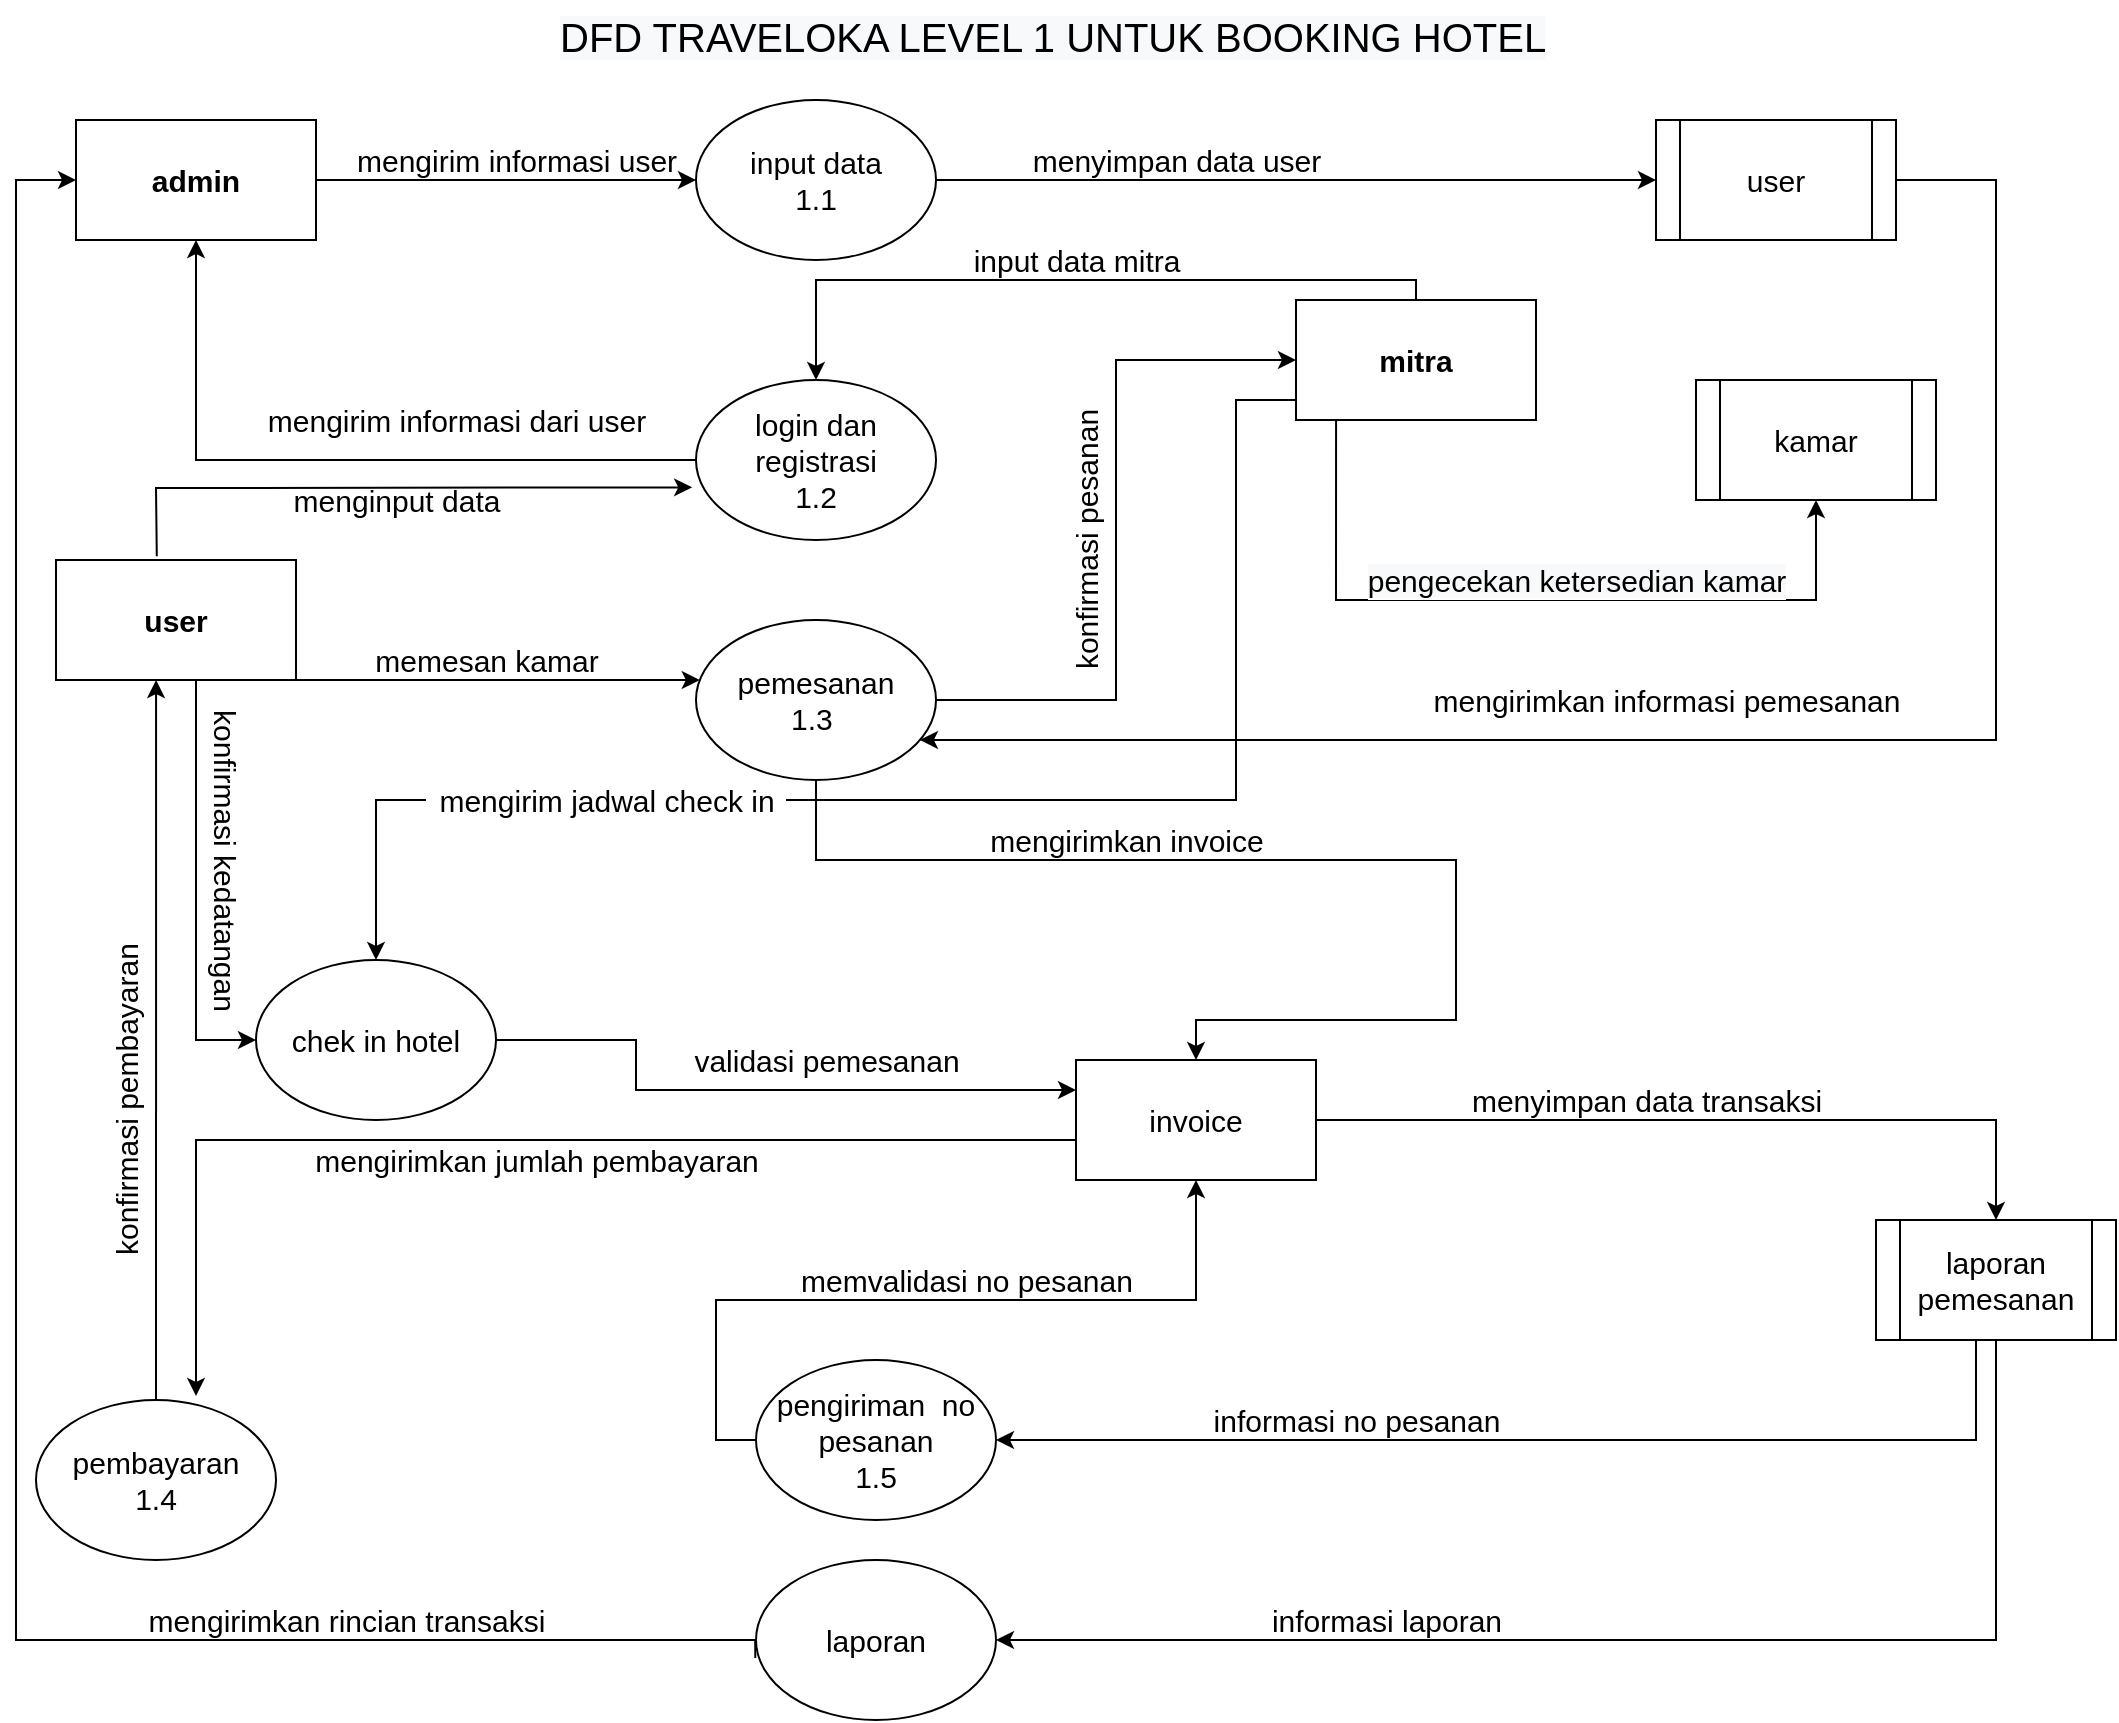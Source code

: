 <mxfile version="15.8.6" type="github">
  <diagram id="TGFESnS5RGEhAnpYxUHH" name="Page-1">
    <mxGraphModel dx="1240" dy="709" grid="1" gridSize="10" guides="1" tooltips="1" connect="1" arrows="1" fold="1" page="1" pageScale="1" pageWidth="850" pageHeight="1100" math="0" shadow="0">
      <root>
        <mxCell id="0" />
        <mxCell id="1" parent="0" />
        <mxCell id="e_3G5YcdyQdavyGvEVFT-12" style="edgeStyle=orthogonalEdgeStyle;rounded=0;orthogonalLoop=1;jettySize=auto;html=1;fontSize=15;" edge="1" parent="1" source="e_3G5YcdyQdavyGvEVFT-1" target="e_3G5YcdyQdavyGvEVFT-6">
          <mxGeometry relative="1" as="geometry">
            <mxPoint x="370" y="190" as="targetPoint" />
          </mxGeometry>
        </mxCell>
        <mxCell id="e_3G5YcdyQdavyGvEVFT-1" value="&lt;font style=&quot;font-size: 15px&quot;&gt;&lt;b&gt;admin&lt;/b&gt;&lt;/font&gt;" style="rounded=0;whiteSpace=wrap;html=1;" vertex="1" parent="1">
          <mxGeometry x="70" y="160" width="120" height="60" as="geometry" />
        </mxCell>
        <mxCell id="e_3G5YcdyQdavyGvEVFT-47" style="edgeStyle=orthogonalEdgeStyle;rounded=0;orthogonalLoop=1;jettySize=auto;html=1;fontSize=15;exitX=1;exitY=0.5;exitDx=0;exitDy=0;" edge="1" parent="1" source="e_3G5YcdyQdavyGvEVFT-2" target="e_3G5YcdyQdavyGvEVFT-8">
          <mxGeometry relative="1" as="geometry">
            <Array as="points">
              <mxPoint x="180" y="440" />
            </Array>
          </mxGeometry>
        </mxCell>
        <mxCell id="e_3G5YcdyQdavyGvEVFT-68" style="edgeStyle=orthogonalEdgeStyle;rounded=0;orthogonalLoop=1;jettySize=auto;html=1;entryX=0;entryY=0.5;entryDx=0;entryDy=0;fontSize=15;" edge="1" parent="1" source="e_3G5YcdyQdavyGvEVFT-2" target="e_3G5YcdyQdavyGvEVFT-66">
          <mxGeometry relative="1" as="geometry">
            <Array as="points">
              <mxPoint x="130" y="620" />
            </Array>
          </mxGeometry>
        </mxCell>
        <mxCell id="e_3G5YcdyQdavyGvEVFT-2" value="&lt;font style=&quot;font-size: 15px&quot;&gt;&lt;b&gt;user&lt;/b&gt;&lt;/font&gt;" style="rounded=0;whiteSpace=wrap;html=1;" vertex="1" parent="1">
          <mxGeometry x="60" y="380" width="120" height="60" as="geometry" />
        </mxCell>
        <mxCell id="e_3G5YcdyQdavyGvEVFT-48" style="edgeStyle=orthogonalEdgeStyle;rounded=0;orthogonalLoop=1;jettySize=auto;html=1;fontSize=15;exitX=0.583;exitY=0;exitDx=0;exitDy=0;exitPerimeter=0;entryX=0.5;entryY=0;entryDx=0;entryDy=0;" edge="1" parent="1" source="e_3G5YcdyQdavyGvEVFT-3" target="e_3G5YcdyQdavyGvEVFT-7">
          <mxGeometry relative="1" as="geometry">
            <mxPoint x="450" y="250" as="targetPoint" />
            <Array as="points">
              <mxPoint x="740" y="240" />
              <mxPoint x="440" y="240" />
            </Array>
          </mxGeometry>
        </mxCell>
        <mxCell id="e_3G5YcdyQdavyGvEVFT-69" style="edgeStyle=orthogonalEdgeStyle;rounded=0;orthogonalLoop=1;jettySize=auto;html=1;fontSize=15;startArrow=none;" edge="1" parent="1" source="e_3G5YcdyQdavyGvEVFT-88" target="e_3G5YcdyQdavyGvEVFT-66">
          <mxGeometry relative="1" as="geometry">
            <Array as="points">
              <mxPoint x="220" y="500" />
            </Array>
          </mxGeometry>
        </mxCell>
        <mxCell id="e_3G5YcdyQdavyGvEVFT-3" value="&lt;font style=&quot;font-size: 15px&quot;&gt;&lt;b&gt;mitra&lt;/b&gt;&lt;/font&gt;" style="rounded=0;whiteSpace=wrap;html=1;" vertex="1" parent="1">
          <mxGeometry x="680" y="250" width="120" height="60" as="geometry" />
        </mxCell>
        <mxCell id="e_3G5YcdyQdavyGvEVFT-4" value="&lt;span style=&quot;color: rgb(0 , 0 , 0) ; font-family: &amp;#34;helvetica&amp;#34; ; font-size: 20px ; font-style: normal ; font-weight: 400 ; letter-spacing: normal ; text-align: center ; text-indent: 0px ; text-transform: none ; word-spacing: 0px ; background-color: rgb(248 , 249 , 250) ; display: inline ; float: none&quot;&gt;DFD TRAVELOKA LEVEL 1 UNTUK BOOKING HOTEL&lt;/span&gt;" style="text;whiteSpace=wrap;html=1;fontSize=15;" vertex="1" parent="1">
          <mxGeometry x="310" y="100" width="510" height="30" as="geometry" />
        </mxCell>
        <mxCell id="e_3G5YcdyQdavyGvEVFT-19" style="edgeStyle=orthogonalEdgeStyle;rounded=0;orthogonalLoop=1;jettySize=auto;html=1;fontSize=15;" edge="1" parent="1" source="e_3G5YcdyQdavyGvEVFT-6" target="e_3G5YcdyQdavyGvEVFT-13">
          <mxGeometry relative="1" as="geometry" />
        </mxCell>
        <mxCell id="e_3G5YcdyQdavyGvEVFT-6" value="input data&lt;br&gt;1.1" style="ellipse;whiteSpace=wrap;html=1;fontSize=15;" vertex="1" parent="1">
          <mxGeometry x="380" y="150" width="120" height="80" as="geometry" />
        </mxCell>
        <mxCell id="e_3G5YcdyQdavyGvEVFT-49" style="edgeStyle=orthogonalEdgeStyle;rounded=0;orthogonalLoop=1;jettySize=auto;html=1;exitX=0;exitY=0.5;exitDx=0;exitDy=0;entryX=0.5;entryY=1;entryDx=0;entryDy=0;fontSize=15;" edge="1" parent="1" source="e_3G5YcdyQdavyGvEVFT-7" target="e_3G5YcdyQdavyGvEVFT-1">
          <mxGeometry relative="1" as="geometry" />
        </mxCell>
        <mxCell id="e_3G5YcdyQdavyGvEVFT-7" value="login dan registrasi&lt;br&gt;1.2" style="ellipse;whiteSpace=wrap;html=1;fontSize=15;" vertex="1" parent="1">
          <mxGeometry x="380" y="290" width="120" height="80" as="geometry" />
        </mxCell>
        <mxCell id="e_3G5YcdyQdavyGvEVFT-51" style="edgeStyle=orthogonalEdgeStyle;rounded=0;orthogonalLoop=1;jettySize=auto;html=1;entryX=0;entryY=0.5;entryDx=0;entryDy=0;fontSize=15;" edge="1" parent="1" source="e_3G5YcdyQdavyGvEVFT-8" target="e_3G5YcdyQdavyGvEVFT-3">
          <mxGeometry relative="1" as="geometry">
            <Array as="points">
              <mxPoint x="590" y="450" />
              <mxPoint x="590" y="280" />
            </Array>
          </mxGeometry>
        </mxCell>
        <mxCell id="e_3G5YcdyQdavyGvEVFT-58" style="edgeStyle=orthogonalEdgeStyle;rounded=0;orthogonalLoop=1;jettySize=auto;html=1;fontSize=15;entryX=0.5;entryY=0;entryDx=0;entryDy=0;" edge="1" parent="1" source="e_3G5YcdyQdavyGvEVFT-8" target="e_3G5YcdyQdavyGvEVFT-24">
          <mxGeometry relative="1" as="geometry">
            <mxPoint x="440" y="560" as="targetPoint" />
            <Array as="points">
              <mxPoint x="440" y="530" />
              <mxPoint x="760" y="530" />
              <mxPoint x="760" y="610" />
              <mxPoint x="630" y="610" />
            </Array>
          </mxGeometry>
        </mxCell>
        <mxCell id="e_3G5YcdyQdavyGvEVFT-8" value="pemesanan&lt;br&gt;1.3&amp;nbsp;" style="ellipse;whiteSpace=wrap;html=1;fontSize=15;" vertex="1" parent="1">
          <mxGeometry x="380" y="410" width="120" height="80" as="geometry" />
        </mxCell>
        <mxCell id="e_3G5YcdyQdavyGvEVFT-83" style="edgeStyle=orthogonalEdgeStyle;rounded=0;orthogonalLoop=1;jettySize=auto;html=1;entryX=0.417;entryY=1;entryDx=0;entryDy=0;entryPerimeter=0;fontSize=15;" edge="1" parent="1" source="e_3G5YcdyQdavyGvEVFT-9" target="e_3G5YcdyQdavyGvEVFT-2">
          <mxGeometry relative="1" as="geometry" />
        </mxCell>
        <mxCell id="e_3G5YcdyQdavyGvEVFT-9" value="pembayaran&lt;br&gt;1.4" style="ellipse;whiteSpace=wrap;html=1;fontSize=15;" vertex="1" parent="1">
          <mxGeometry x="50" y="800" width="120" height="80" as="geometry" />
        </mxCell>
        <mxCell id="e_3G5YcdyQdavyGvEVFT-55" style="edgeStyle=orthogonalEdgeStyle;rounded=0;orthogonalLoop=1;jettySize=auto;html=1;fontSize=15;exitX=0;exitY=0.5;exitDx=0;exitDy=0;entryX=0.5;entryY=1;entryDx=0;entryDy=0;" edge="1" parent="1" source="e_3G5YcdyQdavyGvEVFT-10" target="e_3G5YcdyQdavyGvEVFT-24">
          <mxGeometry relative="1" as="geometry">
            <mxPoint x="520" y="750" as="targetPoint" />
            <Array as="points">
              <mxPoint x="390" y="820" />
              <mxPoint x="390" y="750" />
              <mxPoint x="630" y="750" />
            </Array>
          </mxGeometry>
        </mxCell>
        <mxCell id="e_3G5YcdyQdavyGvEVFT-10" value="pengiriman&amp;nbsp; no pesanan&lt;br&gt;1.5" style="ellipse;whiteSpace=wrap;html=1;fontSize=15;" vertex="1" parent="1">
          <mxGeometry x="410" y="780" width="120" height="80" as="geometry" />
        </mxCell>
        <mxCell id="e_3G5YcdyQdavyGvEVFT-31" style="edgeStyle=orthogonalEdgeStyle;rounded=0;orthogonalLoop=1;jettySize=auto;html=1;entryX=0;entryY=0.5;entryDx=0;entryDy=0;fontSize=15;exitX=-0.003;exitY=0.612;exitDx=0;exitDy=0;exitPerimeter=0;" edge="1" parent="1" source="e_3G5YcdyQdavyGvEVFT-11" target="e_3G5YcdyQdavyGvEVFT-1">
          <mxGeometry relative="1" as="geometry">
            <Array as="points">
              <mxPoint x="410" y="920" />
              <mxPoint x="40" y="920" />
              <mxPoint x="40" y="190" />
            </Array>
          </mxGeometry>
        </mxCell>
        <mxCell id="e_3G5YcdyQdavyGvEVFT-11" value="laporan" style="ellipse;whiteSpace=wrap;html=1;fontSize=15;" vertex="1" parent="1">
          <mxGeometry x="410" y="880" width="120" height="80" as="geometry" />
        </mxCell>
        <mxCell id="e_3G5YcdyQdavyGvEVFT-45" style="edgeStyle=orthogonalEdgeStyle;rounded=0;orthogonalLoop=1;jettySize=auto;html=1;fontSize=15;exitX=1;exitY=0.5;exitDx=0;exitDy=0;" edge="1" parent="1" source="e_3G5YcdyQdavyGvEVFT-13" target="e_3G5YcdyQdavyGvEVFT-8">
          <mxGeometry relative="1" as="geometry">
            <Array as="points">
              <mxPoint x="1030" y="190" />
              <mxPoint x="1030" y="470" />
            </Array>
          </mxGeometry>
        </mxCell>
        <mxCell id="e_3G5YcdyQdavyGvEVFT-13" value="user" style="shape=process;whiteSpace=wrap;html=1;backgroundOutline=1;fontSize=15;" vertex="1" parent="1">
          <mxGeometry x="860" y="160" width="120" height="60" as="geometry" />
        </mxCell>
        <mxCell id="e_3G5YcdyQdavyGvEVFT-57" style="edgeStyle=orthogonalEdgeStyle;rounded=0;orthogonalLoop=1;jettySize=auto;html=1;entryX=0.5;entryY=0;entryDx=0;entryDy=0;fontSize=15;" edge="1" parent="1" source="e_3G5YcdyQdavyGvEVFT-24" target="e_3G5YcdyQdavyGvEVFT-35">
          <mxGeometry relative="1" as="geometry" />
        </mxCell>
        <mxCell id="e_3G5YcdyQdavyGvEVFT-82" style="edgeStyle=orthogonalEdgeStyle;rounded=0;orthogonalLoop=1;jettySize=auto;html=1;exitX=0;exitY=0.75;exitDx=0;exitDy=0;fontSize=15;" edge="1" parent="1" source="e_3G5YcdyQdavyGvEVFT-24">
          <mxGeometry relative="1" as="geometry">
            <mxPoint x="130" y="798" as="targetPoint" />
            <Array as="points">
              <mxPoint x="570" y="670" />
              <mxPoint x="130" y="670" />
              <mxPoint x="130" y="798" />
            </Array>
          </mxGeometry>
        </mxCell>
        <mxCell id="e_3G5YcdyQdavyGvEVFT-24" value="invoice" style="rounded=0;whiteSpace=wrap;html=1;fontSize=15;" vertex="1" parent="1">
          <mxGeometry x="570" y="630" width="120" height="60" as="geometry" />
        </mxCell>
        <mxCell id="e_3G5YcdyQdavyGvEVFT-38" style="edgeStyle=orthogonalEdgeStyle;rounded=0;orthogonalLoop=1;jettySize=auto;html=1;entryX=1;entryY=0.5;entryDx=0;entryDy=0;fontSize=15;exitX=0.5;exitY=1;exitDx=0;exitDy=0;" edge="1" parent="1" source="e_3G5YcdyQdavyGvEVFT-35" target="e_3G5YcdyQdavyGvEVFT-11">
          <mxGeometry relative="1" as="geometry" />
        </mxCell>
        <mxCell id="e_3G5YcdyQdavyGvEVFT-63" value="" style="edgeStyle=orthogonalEdgeStyle;rounded=0;orthogonalLoop=1;jettySize=auto;html=1;fontSize=15;" edge="1" parent="1" source="e_3G5YcdyQdavyGvEVFT-35" target="e_3G5YcdyQdavyGvEVFT-10">
          <mxGeometry relative="1" as="geometry">
            <mxPoint x="600" y="750.0" as="targetPoint" />
            <Array as="points">
              <mxPoint x="1020" y="820" />
            </Array>
          </mxGeometry>
        </mxCell>
        <mxCell id="e_3G5YcdyQdavyGvEVFT-35" value="laporan pemesanan" style="shape=process;whiteSpace=wrap;html=1;backgroundOutline=1;fontSize=15;" vertex="1" parent="1">
          <mxGeometry x="970" y="710" width="120" height="60" as="geometry" />
        </mxCell>
        <mxCell id="e_3G5YcdyQdavyGvEVFT-14" value="kamar" style="shape=process;whiteSpace=wrap;html=1;backgroundOutline=1;fontSize=15;" vertex="1" parent="1">
          <mxGeometry x="880" y="290" width="120" height="60" as="geometry" />
        </mxCell>
        <mxCell id="e_3G5YcdyQdavyGvEVFT-70" value="" style="edgeStyle=orthogonalEdgeStyle;rounded=0;orthogonalLoop=1;jettySize=auto;html=1;fontSize=15;entryX=0;entryY=0.25;entryDx=0;entryDy=0;" edge="1" parent="1" source="e_3G5YcdyQdavyGvEVFT-66" target="e_3G5YcdyQdavyGvEVFT-24">
          <mxGeometry relative="1" as="geometry">
            <Array as="points">
              <mxPoint x="350" y="620" />
              <mxPoint x="350" y="645" />
            </Array>
          </mxGeometry>
        </mxCell>
        <mxCell id="e_3G5YcdyQdavyGvEVFT-66" value="chek in hotel" style="ellipse;whiteSpace=wrap;html=1;fontSize=15;" vertex="1" parent="1">
          <mxGeometry x="160" y="580" width="120" height="80" as="geometry" />
        </mxCell>
        <mxCell id="e_3G5YcdyQdavyGvEVFT-71" value="menginput data" style="text;html=1;align=center;verticalAlign=middle;resizable=0;points=[];autosize=1;strokeColor=none;fillColor=none;fontSize=15;" vertex="1" parent="1">
          <mxGeometry x="170" y="340" width="120" height="20" as="geometry" />
        </mxCell>
        <mxCell id="e_3G5YcdyQdavyGvEVFT-72" value="mengirim informasi dari user" style="text;html=1;align=center;verticalAlign=middle;resizable=0;points=[];autosize=1;strokeColor=none;fillColor=none;fontSize=15;" vertex="1" parent="1">
          <mxGeometry x="160" y="300" width="200" height="20" as="geometry" />
        </mxCell>
        <mxCell id="e_3G5YcdyQdavyGvEVFT-73" value="mengirim informasi user" style="text;html=1;align=center;verticalAlign=middle;resizable=0;points=[];autosize=1;strokeColor=none;fillColor=none;fontSize=15;" vertex="1" parent="1">
          <mxGeometry x="200" y="170" width="180" height="20" as="geometry" />
        </mxCell>
        <mxCell id="e_3G5YcdyQdavyGvEVFT-74" value="menyimpan data user" style="text;html=1;align=center;verticalAlign=middle;resizable=0;points=[];autosize=1;strokeColor=none;fillColor=none;fontSize=15;" vertex="1" parent="1">
          <mxGeometry x="540" y="170" width="160" height="20" as="geometry" />
        </mxCell>
        <mxCell id="e_3G5YcdyQdavyGvEVFT-76" value="input data mitra" style="text;html=1;align=center;verticalAlign=middle;resizable=0;points=[];autosize=1;strokeColor=none;fillColor=none;fontSize=15;" vertex="1" parent="1">
          <mxGeometry x="510" y="220" width="120" height="20" as="geometry" />
        </mxCell>
        <mxCell id="e_3G5YcdyQdavyGvEVFT-77" value="mengirimkan informasi pemesanan" style="text;html=1;align=center;verticalAlign=middle;resizable=0;points=[];autosize=1;strokeColor=none;fillColor=none;fontSize=15;" vertex="1" parent="1">
          <mxGeometry x="740" y="440" width="250" height="20" as="geometry" />
        </mxCell>
        <mxCell id="e_3G5YcdyQdavyGvEVFT-78" value="memesan kamar" style="text;html=1;align=center;verticalAlign=middle;resizable=0;points=[];autosize=1;strokeColor=none;fillColor=none;fontSize=15;" vertex="1" parent="1">
          <mxGeometry x="210" y="420" width="130" height="20" as="geometry" />
        </mxCell>
        <mxCell id="e_3G5YcdyQdavyGvEVFT-81" value="" style="endArrow=classic;html=1;rounded=0;fontSize=15;exitX=0.42;exitY=-0.031;exitDx=0;exitDy=0;exitPerimeter=0;entryX=-0.016;entryY=0.671;entryDx=0;entryDy=0;entryPerimeter=0;" edge="1" parent="1" source="e_3G5YcdyQdavyGvEVFT-2" target="e_3G5YcdyQdavyGvEVFT-7">
          <mxGeometry width="50" height="50" relative="1" as="geometry">
            <mxPoint x="500" y="320" as="sourcePoint" />
            <mxPoint x="550" y="270" as="targetPoint" />
            <Array as="points">
              <mxPoint x="110" y="344" />
            </Array>
          </mxGeometry>
        </mxCell>
        <mxCell id="e_3G5YcdyQdavyGvEVFT-84" value="" style="endArrow=classic;html=1;rounded=0;fontSize=15;exitX=0.167;exitY=1;exitDx=0;exitDy=0;exitPerimeter=0;entryX=0.5;entryY=1;entryDx=0;entryDy=0;" edge="1" parent="1" source="e_3G5YcdyQdavyGvEVFT-3" target="e_3G5YcdyQdavyGvEVFT-14">
          <mxGeometry relative="1" as="geometry">
            <mxPoint x="750" y="380" as="sourcePoint" />
            <mxPoint x="850" y="380" as="targetPoint" />
            <Array as="points">
              <mxPoint x="700" y="400" />
              <mxPoint x="940" y="400" />
            </Array>
          </mxGeometry>
        </mxCell>
        <mxCell id="e_3G5YcdyQdavyGvEVFT-85" value="&lt;span style=&quot;background-color: rgb(248 , 249 , 250)&quot;&gt;pengecekan ketersedian kamar&lt;/span&gt;" style="edgeLabel;resizable=0;html=1;align=center;verticalAlign=middle;fontSize=15;horizontal=1;" connectable="0" vertex="1" parent="e_3G5YcdyQdavyGvEVFT-84">
          <mxGeometry relative="1" as="geometry">
            <mxPoint x="20" y="-10" as="offset" />
          </mxGeometry>
        </mxCell>
        <mxCell id="e_3G5YcdyQdavyGvEVFT-87" value="konfirmasi pesanan" style="text;html=1;align=center;verticalAlign=middle;resizable=0;points=[];autosize=1;strokeColor=none;fillColor=none;fontSize=15;rotation=-90;" vertex="1" parent="1">
          <mxGeometry x="500" y="360" width="150" height="20" as="geometry" />
        </mxCell>
        <mxCell id="e_3G5YcdyQdavyGvEVFT-88" value="mengirim jadwal check in" style="text;html=1;align=center;verticalAlign=middle;resizable=0;points=[];autosize=1;strokeColor=none;fillColor=none;fontSize=15;" vertex="1" parent="1">
          <mxGeometry x="245" y="490" width="180" height="20" as="geometry" />
        </mxCell>
        <mxCell id="e_3G5YcdyQdavyGvEVFT-89" value="" style="edgeStyle=orthogonalEdgeStyle;rounded=0;orthogonalLoop=1;jettySize=auto;html=1;fontSize=15;endArrow=none;" edge="1" parent="1" source="e_3G5YcdyQdavyGvEVFT-3" target="e_3G5YcdyQdavyGvEVFT-88">
          <mxGeometry relative="1" as="geometry">
            <mxPoint x="680" y="300" as="sourcePoint" />
            <mxPoint x="220" y="560" as="targetPoint" />
            <Array as="points">
              <mxPoint x="650" y="300" />
              <mxPoint x="650" y="500" />
            </Array>
          </mxGeometry>
        </mxCell>
        <mxCell id="e_3G5YcdyQdavyGvEVFT-90" value="mengirimkan invoice" style="text;html=1;align=center;verticalAlign=middle;resizable=0;points=[];autosize=1;strokeColor=none;fillColor=none;fontSize=15;rotation=0;" vertex="1" parent="1">
          <mxGeometry x="520" y="510" width="150" height="20" as="geometry" />
        </mxCell>
        <mxCell id="e_3G5YcdyQdavyGvEVFT-91" value="menyimpan data transaksi" style="text;html=1;align=center;verticalAlign=middle;resizable=0;points=[];autosize=1;strokeColor=none;fillColor=none;fontSize=15;" vertex="1" parent="1">
          <mxGeometry x="760" y="640" width="190" height="20" as="geometry" />
        </mxCell>
        <mxCell id="e_3G5YcdyQdavyGvEVFT-92" value="informasi no pesanan" style="text;html=1;align=center;verticalAlign=middle;resizable=0;points=[];autosize=1;strokeColor=none;fillColor=none;fontSize=15;" vertex="1" parent="1">
          <mxGeometry x="630" y="800" width="160" height="20" as="geometry" />
        </mxCell>
        <mxCell id="e_3G5YcdyQdavyGvEVFT-93" value="memvalidasi no pesanan" style="text;html=1;align=center;verticalAlign=middle;resizable=0;points=[];autosize=1;strokeColor=none;fillColor=none;fontSize=15;" vertex="1" parent="1">
          <mxGeometry x="425" y="730" width="180" height="20" as="geometry" />
        </mxCell>
        <mxCell id="e_3G5YcdyQdavyGvEVFT-96" value="konfirmasi pembayaran" style="text;html=1;align=center;verticalAlign=middle;resizable=0;points=[];autosize=1;strokeColor=none;fillColor=none;fontSize=15;rotation=-90;" vertex="1" parent="1">
          <mxGeometry x="10" y="640" width="170" height="20" as="geometry" />
        </mxCell>
        <mxCell id="e_3G5YcdyQdavyGvEVFT-97" value="informasi laporan" style="text;html=1;align=center;verticalAlign=middle;resizable=0;points=[];autosize=1;strokeColor=none;fillColor=none;fontSize=15;" vertex="1" parent="1">
          <mxGeometry x="660" y="900" width="130" height="20" as="geometry" />
        </mxCell>
        <mxCell id="e_3G5YcdyQdavyGvEVFT-99" value="mengirimkan rincian transaksi" style="text;html=1;align=center;verticalAlign=middle;resizable=0;points=[];autosize=1;strokeColor=none;fillColor=none;fontSize=15;" vertex="1" parent="1">
          <mxGeometry x="100" y="900" width="210" height="20" as="geometry" />
        </mxCell>
        <mxCell id="e_3G5YcdyQdavyGvEVFT-100" value="mengirimkan jumlah pembayaran" style="text;html=1;align=center;verticalAlign=middle;resizable=0;points=[];autosize=1;strokeColor=none;fillColor=none;fontSize=15;" vertex="1" parent="1">
          <mxGeometry x="180" y="670" width="240" height="20" as="geometry" />
        </mxCell>
        <mxCell id="e_3G5YcdyQdavyGvEVFT-101" value="konfirmasi kedatangan" style="text;html=1;align=center;verticalAlign=middle;resizable=0;points=[];autosize=1;strokeColor=none;fillColor=none;fontSize=15;rotation=90;" vertex="1" parent="1">
          <mxGeometry x="60" y="520" width="170" height="20" as="geometry" />
        </mxCell>
        <mxCell id="e_3G5YcdyQdavyGvEVFT-104" value="validasi pemesanan" style="text;html=1;align=center;verticalAlign=middle;resizable=0;points=[];autosize=1;strokeColor=none;fillColor=none;fontSize=15;" vertex="1" parent="1">
          <mxGeometry x="370" y="620" width="150" height="20" as="geometry" />
        </mxCell>
      </root>
    </mxGraphModel>
  </diagram>
</mxfile>
